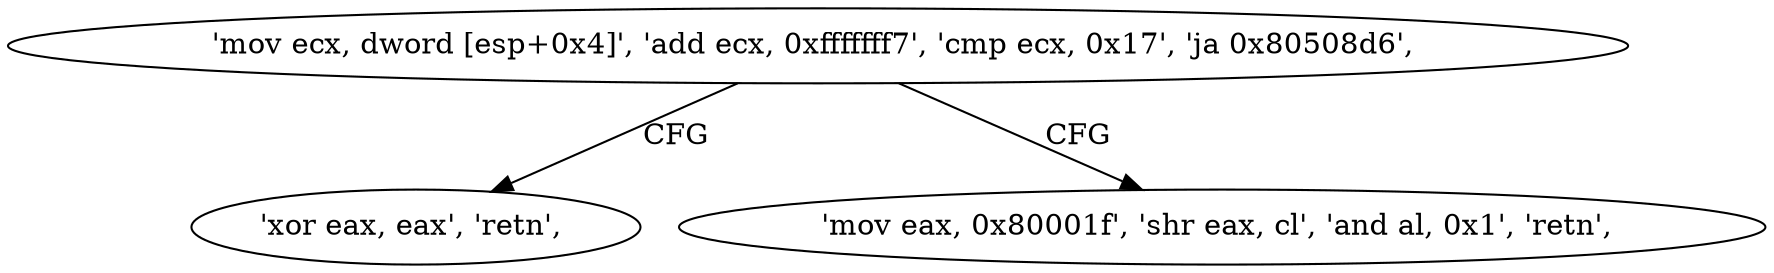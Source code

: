 digraph "func" {
"134547648" [label = "'mov ecx, dword [esp+0x4]', 'add ecx, 0xfffffff7', 'cmp ecx, 0x17', 'ja 0x80508d6', " ]
"134547670" [label = "'xor eax, eax', 'retn', " ]
"134547660" [label = "'mov eax, 0x80001f', 'shr eax, cl', 'and al, 0x1', 'retn', " ]
"134547648" -> "134547670" [ label = "CFG" ]
"134547648" -> "134547660" [ label = "CFG" ]
}
